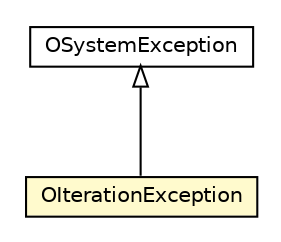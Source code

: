 #!/usr/local/bin/dot
#
# Class diagram 
# Generated by UMLGraph version R5_6-24-gf6e263 (http://www.umlgraph.org/)
#

digraph G {
	edge [fontname="Helvetica",fontsize=10,labelfontname="Helvetica",labelfontsize=10];
	node [fontname="Helvetica",fontsize=10,shape=plaintext];
	nodesep=0.25;
	ranksep=0.5;
	// com.orientechnologies.common.exception.OSystemException
	c4195559 [label=<<table title="com.orientechnologies.common.exception.OSystemException" border="0" cellborder="1" cellspacing="0" cellpadding="2" port="p" href="../../../common/exception/OSystemException.html">
		<tr><td><table border="0" cellspacing="0" cellpadding="1">
<tr><td align="center" balign="center"> OSystemException </td></tr>
		</table></td></tr>
		</table>>, URL="../../../common/exception/OSystemException.html", fontname="Helvetica", fontcolor="black", fontsize=10.0];
	// com.orientechnologies.orient.core.iterator.OIterationException
	c4197226 [label=<<table title="com.orientechnologies.orient.core.iterator.OIterationException" border="0" cellborder="1" cellspacing="0" cellpadding="2" port="p" bgcolor="lemonChiffon" href="./OIterationException.html">
		<tr><td><table border="0" cellspacing="0" cellpadding="1">
<tr><td align="center" balign="center"> OIterationException </td></tr>
		</table></td></tr>
		</table>>, URL="./OIterationException.html", fontname="Helvetica", fontcolor="black", fontsize=10.0];
	//com.orientechnologies.orient.core.iterator.OIterationException extends com.orientechnologies.common.exception.OSystemException
	c4195559:p -> c4197226:p [dir=back,arrowtail=empty];
}

